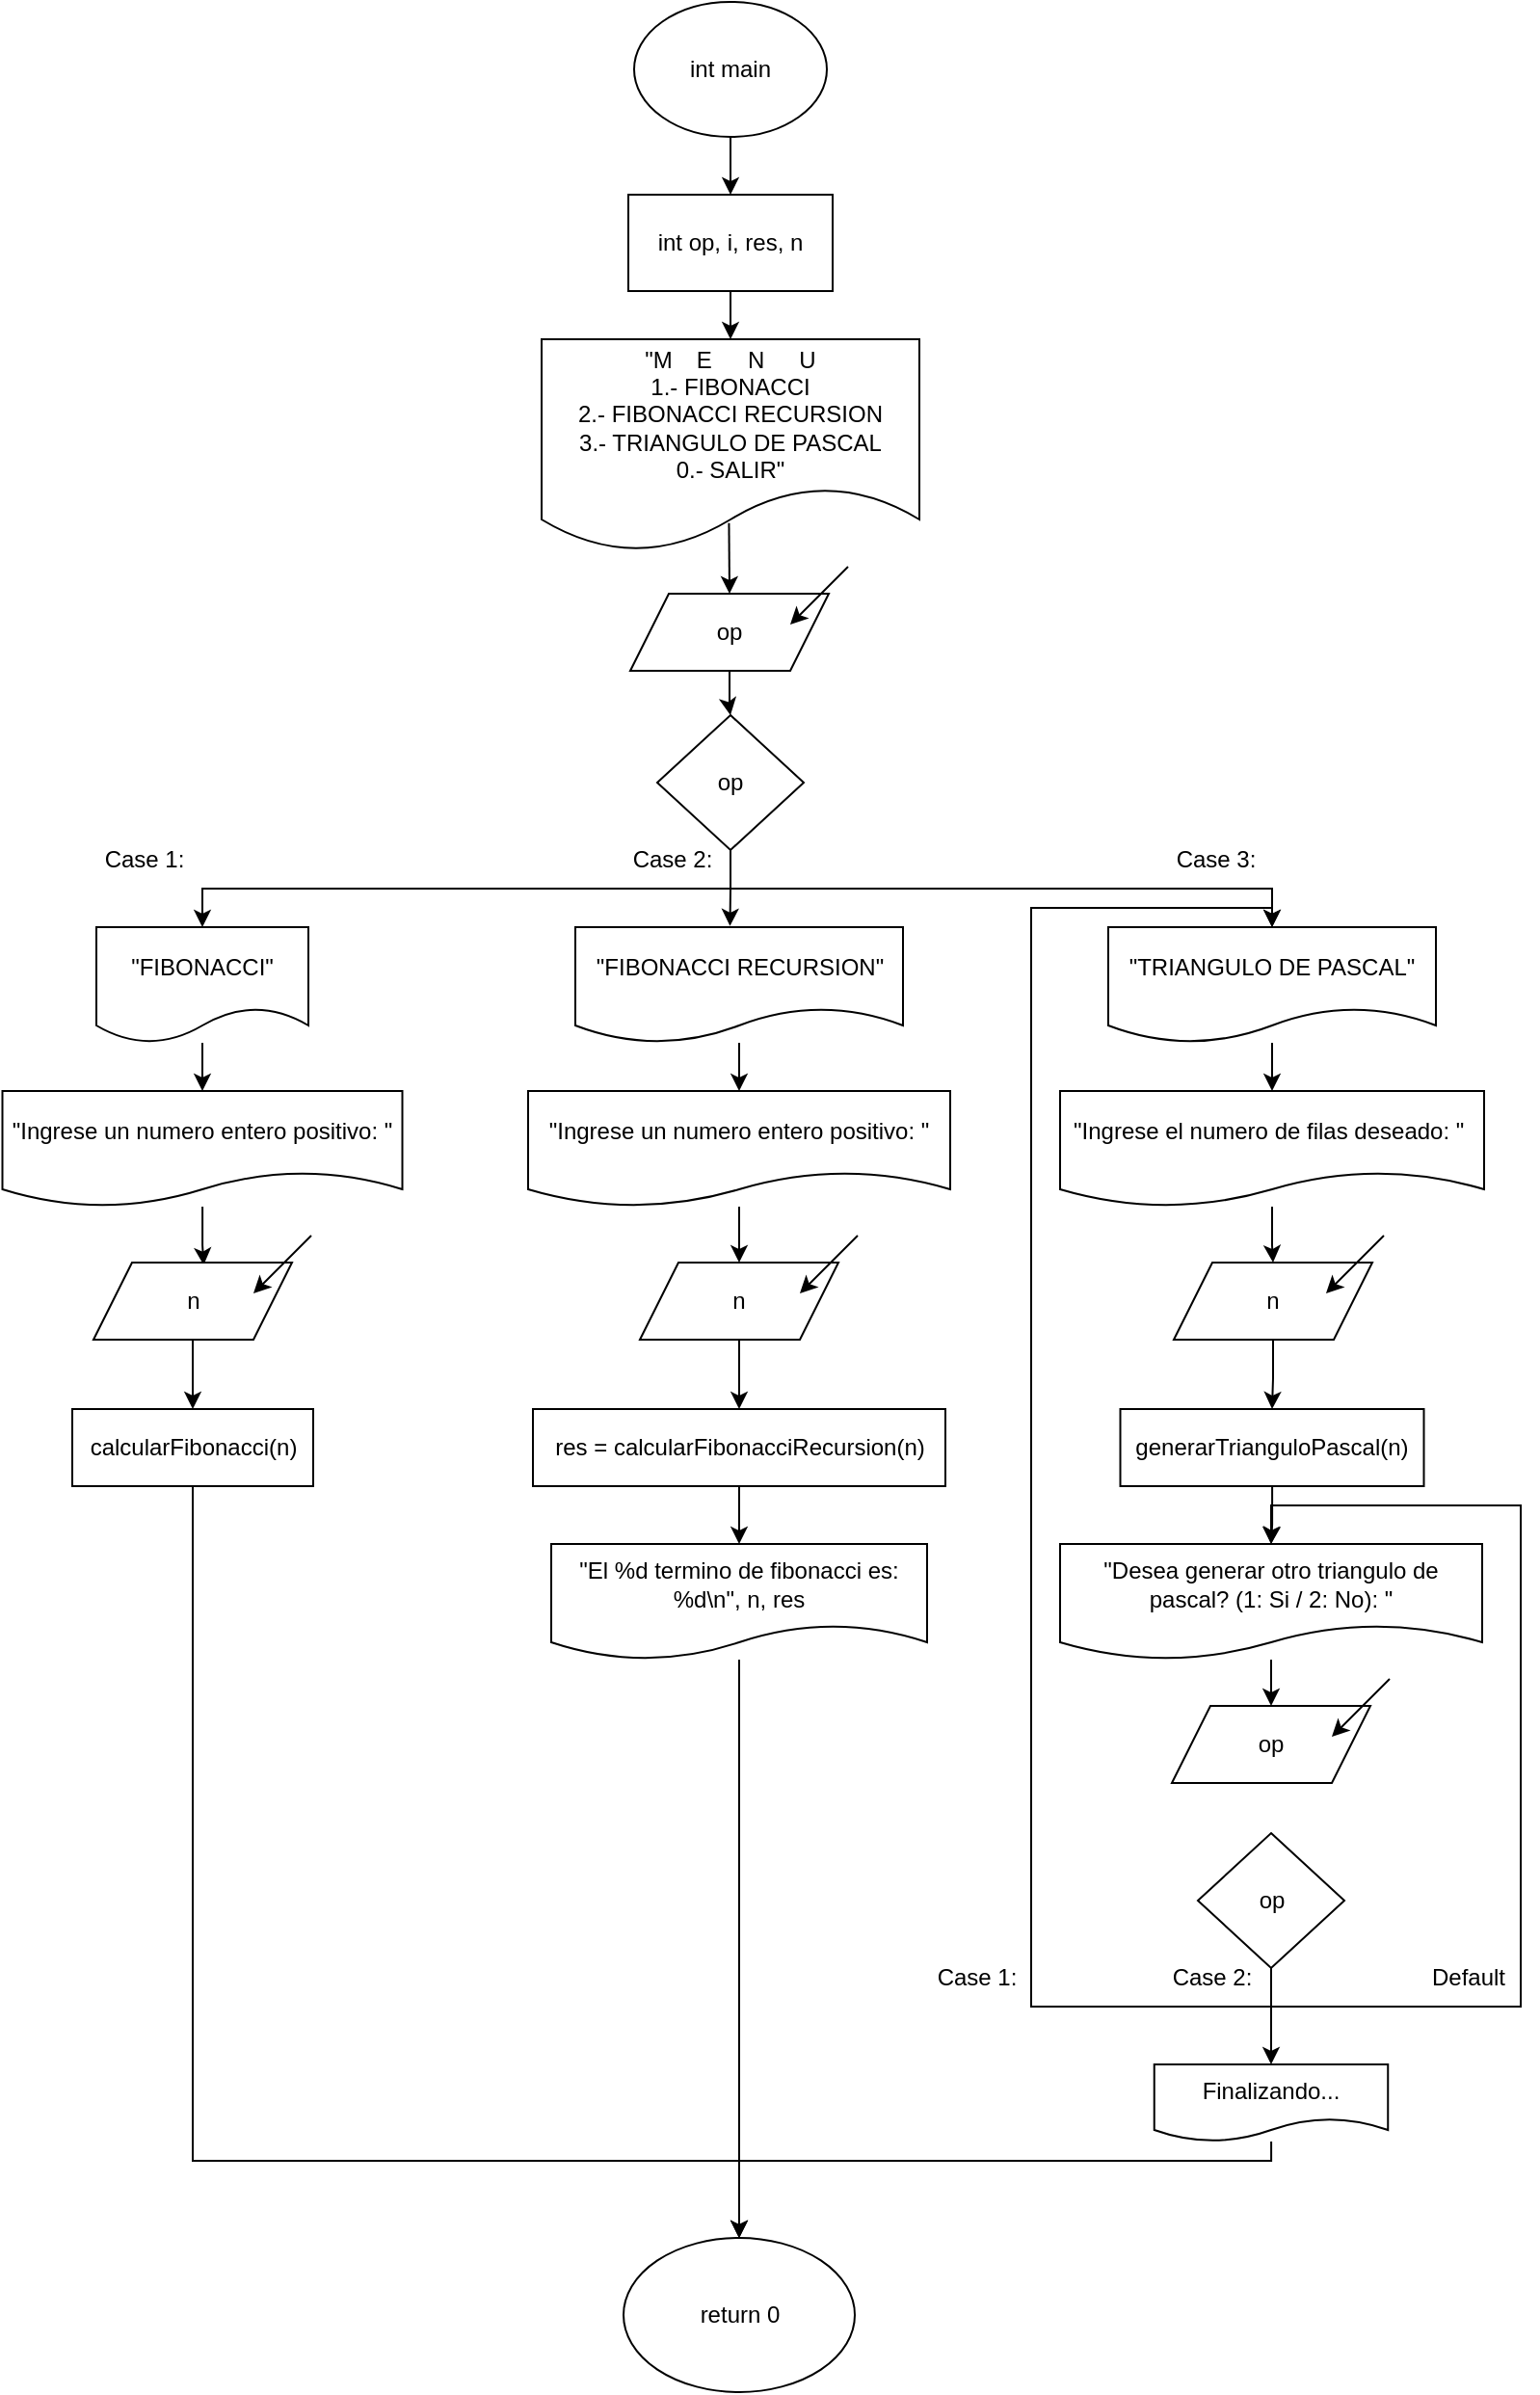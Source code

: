 <mxfile version="21.7.5" type="device">
  <diagram name="Página-1" id="qbURYlXZeZJNLAL3W9JK">
    <mxGraphModel dx="2049" dy="1146" grid="1" gridSize="10" guides="1" tooltips="1" connect="1" arrows="1" fold="1" page="1" pageScale="1" pageWidth="827" pageHeight="1169" math="0" shadow="0">
      <root>
        <mxCell id="0" />
        <mxCell id="1" parent="0" />
        <mxCell id="t-wgTpeH0HqDWkriodTE-10" style="edgeStyle=orthogonalEdgeStyle;rounded=0;orthogonalLoop=1;jettySize=auto;html=1;entryX=0.5;entryY=0;entryDx=0;entryDy=0;" edge="1" parent="1" source="t-wgTpeH0HqDWkriodTE-1" target="t-wgTpeH0HqDWkriodTE-2">
          <mxGeometry relative="1" as="geometry" />
        </mxCell>
        <mxCell id="t-wgTpeH0HqDWkriodTE-1" value="int main" style="ellipse;whiteSpace=wrap;html=1;" vertex="1" parent="1">
          <mxGeometry x="364" y="20" width="100" height="70" as="geometry" />
        </mxCell>
        <mxCell id="t-wgTpeH0HqDWkriodTE-9" style="edgeStyle=orthogonalEdgeStyle;rounded=0;orthogonalLoop=1;jettySize=auto;html=1;entryX=0.5;entryY=0;entryDx=0;entryDy=0;" edge="1" parent="1" source="t-wgTpeH0HqDWkriodTE-2" target="t-wgTpeH0HqDWkriodTE-4">
          <mxGeometry relative="1" as="geometry" />
        </mxCell>
        <mxCell id="t-wgTpeH0HqDWkriodTE-2" value="int op, i, res, n" style="rounded=0;whiteSpace=wrap;html=1;" vertex="1" parent="1">
          <mxGeometry x="361" y="120" width="106" height="50" as="geometry" />
        </mxCell>
        <mxCell id="t-wgTpeH0HqDWkriodTE-8" style="edgeStyle=orthogonalEdgeStyle;rounded=0;orthogonalLoop=1;jettySize=auto;html=1;entryX=0.5;entryY=0;entryDx=0;entryDy=0;exitX=0.496;exitY=0.867;exitDx=0;exitDy=0;exitPerimeter=0;" edge="1" parent="1" source="t-wgTpeH0HqDWkriodTE-4" target="t-wgTpeH0HqDWkriodTE-5">
          <mxGeometry relative="1" as="geometry" />
        </mxCell>
        <mxCell id="t-wgTpeH0HqDWkriodTE-4" value="&quot;M&lt;span style=&quot;white-space: pre;&quot;&gt;&#x9;&lt;/span&gt;E&lt;span style=&quot;white-space: pre;&quot;&gt;&#x9;&lt;/span&gt;N&lt;span style=&quot;white-space: pre;&quot;&gt;&#x9;&lt;/span&gt;U&lt;br&gt;1.- FIBONACCI&lt;br&gt;2.- FIBONACCI RECURSION&lt;br&gt;3.- TRIANGULO DE PASCAL&lt;br&gt;0.- SALIR&quot;" style="shape=document;whiteSpace=wrap;html=1;boundedLbl=1;" vertex="1" parent="1">
          <mxGeometry x="316" y="195" width="196" height="110" as="geometry" />
        </mxCell>
        <mxCell id="t-wgTpeH0HqDWkriodTE-7" value="" style="group" vertex="1" connectable="0" parent="1">
          <mxGeometry x="362" y="313" width="113" height="54" as="geometry" />
        </mxCell>
        <mxCell id="t-wgTpeH0HqDWkriodTE-5" value="op" style="shape=parallelogram;perimeter=parallelogramPerimeter;whiteSpace=wrap;html=1;fixedSize=1;" vertex="1" parent="t-wgTpeH0HqDWkriodTE-7">
          <mxGeometry y="14" width="103" height="40" as="geometry" />
        </mxCell>
        <mxCell id="t-wgTpeH0HqDWkriodTE-6" value="" style="endArrow=classic;html=1;rounded=0;" edge="1" parent="t-wgTpeH0HqDWkriodTE-7">
          <mxGeometry width="50" height="50" relative="1" as="geometry">
            <mxPoint x="113" as="sourcePoint" />
            <mxPoint x="83" y="30" as="targetPoint" />
          </mxGeometry>
        </mxCell>
        <mxCell id="t-wgTpeH0HqDWkriodTE-16" style="edgeStyle=orthogonalEdgeStyle;rounded=0;orthogonalLoop=1;jettySize=auto;html=1;entryX=0.472;entryY=-0.01;entryDx=0;entryDy=0;entryPerimeter=0;" edge="1" parent="1" source="t-wgTpeH0HqDWkriodTE-11" target="t-wgTpeH0HqDWkriodTE-14">
          <mxGeometry relative="1" as="geometry" />
        </mxCell>
        <mxCell id="t-wgTpeH0HqDWkriodTE-17" style="edgeStyle=orthogonalEdgeStyle;rounded=0;orthogonalLoop=1;jettySize=auto;html=1;entryX=0.5;entryY=0;entryDx=0;entryDy=0;" edge="1" parent="1" source="t-wgTpeH0HqDWkriodTE-11" target="t-wgTpeH0HqDWkriodTE-13">
          <mxGeometry relative="1" as="geometry">
            <Array as="points">
              <mxPoint x="414" y="480" />
              <mxPoint x="140" y="480" />
              <mxPoint x="140" y="500" />
            </Array>
          </mxGeometry>
        </mxCell>
        <mxCell id="t-wgTpeH0HqDWkriodTE-18" style="edgeStyle=orthogonalEdgeStyle;rounded=0;orthogonalLoop=1;jettySize=auto;html=1;entryX=0.5;entryY=0;entryDx=0;entryDy=0;" edge="1" parent="1" source="t-wgTpeH0HqDWkriodTE-11" target="t-wgTpeH0HqDWkriodTE-15">
          <mxGeometry relative="1" as="geometry">
            <Array as="points">
              <mxPoint x="414" y="480" />
              <mxPoint x="695" y="480" />
            </Array>
          </mxGeometry>
        </mxCell>
        <mxCell id="t-wgTpeH0HqDWkriodTE-11" value="op" style="rhombus;whiteSpace=wrap;html=1;" vertex="1" parent="1">
          <mxGeometry x="376" y="390" width="76" height="70" as="geometry" />
        </mxCell>
        <mxCell id="t-wgTpeH0HqDWkriodTE-12" style="edgeStyle=orthogonalEdgeStyle;rounded=0;orthogonalLoop=1;jettySize=auto;html=1;entryX=0.5;entryY=0;entryDx=0;entryDy=0;" edge="1" parent="1" source="t-wgTpeH0HqDWkriodTE-5" target="t-wgTpeH0HqDWkriodTE-11">
          <mxGeometry relative="1" as="geometry" />
        </mxCell>
        <mxCell id="t-wgTpeH0HqDWkriodTE-30" style="edgeStyle=orthogonalEdgeStyle;rounded=0;orthogonalLoop=1;jettySize=auto;html=1;entryX=0.5;entryY=0;entryDx=0;entryDy=0;" edge="1" parent="1" source="t-wgTpeH0HqDWkriodTE-13" target="t-wgTpeH0HqDWkriodTE-22">
          <mxGeometry relative="1" as="geometry" />
        </mxCell>
        <mxCell id="t-wgTpeH0HqDWkriodTE-13" value="&quot;FIBONACCI&quot;" style="shape=document;whiteSpace=wrap;html=1;boundedLbl=1;" vertex="1" parent="1">
          <mxGeometry x="85" y="500" width="110" height="60" as="geometry" />
        </mxCell>
        <mxCell id="t-wgTpeH0HqDWkriodTE-41" style="edgeStyle=orthogonalEdgeStyle;rounded=0;orthogonalLoop=1;jettySize=auto;html=1;entryX=0.5;entryY=0;entryDx=0;entryDy=0;" edge="1" parent="1" source="t-wgTpeH0HqDWkriodTE-14" target="t-wgTpeH0HqDWkriodTE-24">
          <mxGeometry relative="1" as="geometry" />
        </mxCell>
        <mxCell id="t-wgTpeH0HqDWkriodTE-14" value="&quot;FIBONACCI RECURSION&quot;" style="shape=document;whiteSpace=wrap;html=1;boundedLbl=1;" vertex="1" parent="1">
          <mxGeometry x="333.5" y="500" width="170" height="60" as="geometry" />
        </mxCell>
        <mxCell id="t-wgTpeH0HqDWkriodTE-42" style="edgeStyle=orthogonalEdgeStyle;rounded=0;orthogonalLoop=1;jettySize=auto;html=1;entryX=0.5;entryY=0;entryDx=0;entryDy=0;" edge="1" parent="1" source="t-wgTpeH0HqDWkriodTE-15" target="t-wgTpeH0HqDWkriodTE-25">
          <mxGeometry relative="1" as="geometry" />
        </mxCell>
        <mxCell id="t-wgTpeH0HqDWkriodTE-15" value="&quot;TRIANGULO DE PASCAL&quot;" style="shape=document;whiteSpace=wrap;html=1;boundedLbl=1;" vertex="1" parent="1">
          <mxGeometry x="610" y="500" width="170" height="60" as="geometry" />
        </mxCell>
        <mxCell id="t-wgTpeH0HqDWkriodTE-19" value="Case 1:" style="text;html=1;strokeColor=none;fillColor=none;align=center;verticalAlign=middle;whiteSpace=wrap;rounded=0;" vertex="1" parent="1">
          <mxGeometry x="80" y="450" width="60" height="30" as="geometry" />
        </mxCell>
        <mxCell id="t-wgTpeH0HqDWkriodTE-20" value="Case 2:" style="text;html=1;strokeColor=none;fillColor=none;align=center;verticalAlign=middle;whiteSpace=wrap;rounded=0;" vertex="1" parent="1">
          <mxGeometry x="354" y="450" width="60" height="30" as="geometry" />
        </mxCell>
        <mxCell id="t-wgTpeH0HqDWkriodTE-21" value="Case 3:" style="text;html=1;strokeColor=none;fillColor=none;align=center;verticalAlign=middle;whiteSpace=wrap;rounded=0;" vertex="1" parent="1">
          <mxGeometry x="636" y="450" width="60" height="30" as="geometry" />
        </mxCell>
        <mxCell id="t-wgTpeH0HqDWkriodTE-31" style="edgeStyle=orthogonalEdgeStyle;rounded=0;orthogonalLoop=1;jettySize=auto;html=1;entryX=0.555;entryY=0.032;entryDx=0;entryDy=0;entryPerimeter=0;" edge="1" parent="1" source="t-wgTpeH0HqDWkriodTE-22" target="t-wgTpeH0HqDWkriodTE-28">
          <mxGeometry relative="1" as="geometry" />
        </mxCell>
        <mxCell id="t-wgTpeH0HqDWkriodTE-22" value="&quot;Ingrese un numero entero positivo: &quot;" style="shape=document;whiteSpace=wrap;html=1;boundedLbl=1;" vertex="1" parent="1">
          <mxGeometry x="36.25" y="585" width="207.5" height="60" as="geometry" />
        </mxCell>
        <mxCell id="t-wgTpeH0HqDWkriodTE-39" style="edgeStyle=orthogonalEdgeStyle;rounded=0;orthogonalLoop=1;jettySize=auto;html=1;entryX=0.5;entryY=0;entryDx=0;entryDy=0;" edge="1" parent="1" source="t-wgTpeH0HqDWkriodTE-24" target="t-wgTpeH0HqDWkriodTE-33">
          <mxGeometry relative="1" as="geometry" />
        </mxCell>
        <mxCell id="t-wgTpeH0HqDWkriodTE-24" value="&quot;Ingrese un numero entero positivo: &quot;" style="shape=document;whiteSpace=wrap;html=1;boundedLbl=1;" vertex="1" parent="1">
          <mxGeometry x="309" y="585" width="219" height="60" as="geometry" />
        </mxCell>
        <mxCell id="t-wgTpeH0HqDWkriodTE-38" style="edgeStyle=orthogonalEdgeStyle;rounded=0;orthogonalLoop=1;jettySize=auto;html=1;entryX=0.5;entryY=0;entryDx=0;entryDy=0;" edge="1" parent="1" source="t-wgTpeH0HqDWkriodTE-25" target="t-wgTpeH0HqDWkriodTE-36">
          <mxGeometry relative="1" as="geometry" />
        </mxCell>
        <mxCell id="t-wgTpeH0HqDWkriodTE-25" value="&quot;Ingrese el numero de filas deseado: &quot;&amp;nbsp;" style="shape=document;whiteSpace=wrap;html=1;boundedLbl=1;" vertex="1" parent="1">
          <mxGeometry x="585" y="585" width="220" height="60" as="geometry" />
        </mxCell>
        <mxCell id="t-wgTpeH0HqDWkriodTE-27" value="" style="group" vertex="1" connectable="0" parent="1">
          <mxGeometry x="83.5" y="660" width="113" height="54" as="geometry" />
        </mxCell>
        <mxCell id="t-wgTpeH0HqDWkriodTE-28" value="n" style="shape=parallelogram;perimeter=parallelogramPerimeter;whiteSpace=wrap;html=1;fixedSize=1;" vertex="1" parent="t-wgTpeH0HqDWkriodTE-27">
          <mxGeometry y="14" width="103" height="40" as="geometry" />
        </mxCell>
        <mxCell id="t-wgTpeH0HqDWkriodTE-29" value="" style="endArrow=classic;html=1;rounded=0;" edge="1" parent="t-wgTpeH0HqDWkriodTE-27">
          <mxGeometry width="50" height="50" relative="1" as="geometry">
            <mxPoint x="113" as="sourcePoint" />
            <mxPoint x="83" y="30" as="targetPoint" />
          </mxGeometry>
        </mxCell>
        <mxCell id="t-wgTpeH0HqDWkriodTE-32" value="" style="group" vertex="1" connectable="0" parent="1">
          <mxGeometry x="367" y="660" width="113" height="54" as="geometry" />
        </mxCell>
        <mxCell id="t-wgTpeH0HqDWkriodTE-33" value="n" style="shape=parallelogram;perimeter=parallelogramPerimeter;whiteSpace=wrap;html=1;fixedSize=1;" vertex="1" parent="t-wgTpeH0HqDWkriodTE-32">
          <mxGeometry y="14" width="103" height="40" as="geometry" />
        </mxCell>
        <mxCell id="t-wgTpeH0HqDWkriodTE-34" value="" style="endArrow=classic;html=1;rounded=0;" edge="1" parent="t-wgTpeH0HqDWkriodTE-32">
          <mxGeometry width="50" height="50" relative="1" as="geometry">
            <mxPoint x="113" as="sourcePoint" />
            <mxPoint x="83" y="30" as="targetPoint" />
          </mxGeometry>
        </mxCell>
        <mxCell id="t-wgTpeH0HqDWkriodTE-35" value="" style="group" vertex="1" connectable="0" parent="1">
          <mxGeometry x="640" y="660" width="113" height="54" as="geometry" />
        </mxCell>
        <mxCell id="t-wgTpeH0HqDWkriodTE-36" value="n" style="shape=parallelogram;perimeter=parallelogramPerimeter;whiteSpace=wrap;html=1;fixedSize=1;" vertex="1" parent="t-wgTpeH0HqDWkriodTE-35">
          <mxGeometry x="4" y="14" width="103" height="40" as="geometry" />
        </mxCell>
        <mxCell id="t-wgTpeH0HqDWkriodTE-37" value="" style="endArrow=classic;html=1;rounded=0;" edge="1" parent="t-wgTpeH0HqDWkriodTE-35">
          <mxGeometry width="50" height="50" relative="1" as="geometry">
            <mxPoint x="113" as="sourcePoint" />
            <mxPoint x="83" y="30" as="targetPoint" />
          </mxGeometry>
        </mxCell>
        <mxCell id="t-wgTpeH0HqDWkriodTE-73" style="edgeStyle=orthogonalEdgeStyle;rounded=0;orthogonalLoop=1;jettySize=auto;html=1;entryX=0.5;entryY=0;entryDx=0;entryDy=0;" edge="1" parent="1" source="t-wgTpeH0HqDWkriodTE-43" target="t-wgTpeH0HqDWkriodTE-49">
          <mxGeometry relative="1" as="geometry">
            <Array as="points">
              <mxPoint x="135" y="1140" />
              <mxPoint x="419" y="1140" />
            </Array>
          </mxGeometry>
        </mxCell>
        <mxCell id="t-wgTpeH0HqDWkriodTE-43" value="calcularFibonacci(n)" style="rounded=0;whiteSpace=wrap;html=1;" vertex="1" parent="1">
          <mxGeometry x="72.5" y="750" width="125" height="40" as="geometry" />
        </mxCell>
        <mxCell id="t-wgTpeH0HqDWkriodTE-44" style="edgeStyle=orthogonalEdgeStyle;rounded=0;orthogonalLoop=1;jettySize=auto;html=1;entryX=0.5;entryY=0;entryDx=0;entryDy=0;" edge="1" parent="1" source="t-wgTpeH0HqDWkriodTE-28" target="t-wgTpeH0HqDWkriodTE-43">
          <mxGeometry relative="1" as="geometry" />
        </mxCell>
        <mxCell id="t-wgTpeH0HqDWkriodTE-48" value="" style="edgeStyle=orthogonalEdgeStyle;rounded=0;orthogonalLoop=1;jettySize=auto;html=1;" edge="1" parent="1" source="t-wgTpeH0HqDWkriodTE-45" target="t-wgTpeH0HqDWkriodTE-47">
          <mxGeometry relative="1" as="geometry" />
        </mxCell>
        <mxCell id="t-wgTpeH0HqDWkriodTE-45" value="res = calcularFibonacciRecursion(n)" style="rounded=0;whiteSpace=wrap;html=1;" vertex="1" parent="1">
          <mxGeometry x="311.5" y="750" width="214" height="40" as="geometry" />
        </mxCell>
        <mxCell id="t-wgTpeH0HqDWkriodTE-46" style="edgeStyle=orthogonalEdgeStyle;rounded=0;orthogonalLoop=1;jettySize=auto;html=1;entryX=0.5;entryY=0;entryDx=0;entryDy=0;" edge="1" parent="1" source="t-wgTpeH0HqDWkriodTE-33" target="t-wgTpeH0HqDWkriodTE-45">
          <mxGeometry relative="1" as="geometry" />
        </mxCell>
        <mxCell id="t-wgTpeH0HqDWkriodTE-71" style="edgeStyle=orthogonalEdgeStyle;rounded=0;orthogonalLoop=1;jettySize=auto;html=1;entryX=0.5;entryY=0;entryDx=0;entryDy=0;" edge="1" parent="1" source="t-wgTpeH0HqDWkriodTE-47" target="t-wgTpeH0HqDWkriodTE-49">
          <mxGeometry relative="1" as="geometry" />
        </mxCell>
        <mxCell id="t-wgTpeH0HqDWkriodTE-47" value="&quot;El %d termino de fibonacci es: %d\n&quot;, n, res" style="shape=document;whiteSpace=wrap;html=1;boundedLbl=1;" vertex="1" parent="1">
          <mxGeometry x="321" y="820" width="195" height="60" as="geometry" />
        </mxCell>
        <mxCell id="t-wgTpeH0HqDWkriodTE-49" value="return 0" style="ellipse;whiteSpace=wrap;html=1;" vertex="1" parent="1">
          <mxGeometry x="358.5" y="1180" width="120" height="80" as="geometry" />
        </mxCell>
        <mxCell id="t-wgTpeH0HqDWkriodTE-57" style="edgeStyle=orthogonalEdgeStyle;rounded=0;orthogonalLoop=1;jettySize=auto;html=1;entryX=0.5;entryY=0;entryDx=0;entryDy=0;" edge="1" parent="1" source="t-wgTpeH0HqDWkriodTE-51" target="t-wgTpeH0HqDWkriodTE-52">
          <mxGeometry relative="1" as="geometry" />
        </mxCell>
        <mxCell id="t-wgTpeH0HqDWkriodTE-51" value="generarTrianguloPascal(n)" style="rounded=0;whiteSpace=wrap;html=1;" vertex="1" parent="1">
          <mxGeometry x="616.25" y="750" width="157.5" height="40" as="geometry" />
        </mxCell>
        <mxCell id="t-wgTpeH0HqDWkriodTE-56" style="edgeStyle=orthogonalEdgeStyle;rounded=0;orthogonalLoop=1;jettySize=auto;html=1;entryX=0.5;entryY=0;entryDx=0;entryDy=0;" edge="1" parent="1" source="t-wgTpeH0HqDWkriodTE-52" target="t-wgTpeH0HqDWkriodTE-54">
          <mxGeometry relative="1" as="geometry" />
        </mxCell>
        <mxCell id="t-wgTpeH0HqDWkriodTE-52" value="&quot;Desea generar otro triangulo de pascal? (1: Si / 2: No): &quot;" style="shape=document;whiteSpace=wrap;html=1;boundedLbl=1;" vertex="1" parent="1">
          <mxGeometry x="585" y="820" width="219" height="60" as="geometry" />
        </mxCell>
        <mxCell id="t-wgTpeH0HqDWkriodTE-53" value="" style="group" vertex="1" connectable="0" parent="1">
          <mxGeometry x="643" y="890" width="113" height="54" as="geometry" />
        </mxCell>
        <mxCell id="t-wgTpeH0HqDWkriodTE-54" value="op" style="shape=parallelogram;perimeter=parallelogramPerimeter;whiteSpace=wrap;html=1;fixedSize=1;" vertex="1" parent="t-wgTpeH0HqDWkriodTE-53">
          <mxGeometry y="14" width="103" height="40" as="geometry" />
        </mxCell>
        <mxCell id="t-wgTpeH0HqDWkriodTE-55" value="" style="endArrow=classic;html=1;rounded=0;" edge="1" parent="t-wgTpeH0HqDWkriodTE-53">
          <mxGeometry width="50" height="50" relative="1" as="geometry">
            <mxPoint x="113" as="sourcePoint" />
            <mxPoint x="83" y="30" as="targetPoint" />
          </mxGeometry>
        </mxCell>
        <mxCell id="t-wgTpeH0HqDWkriodTE-58" style="edgeStyle=orthogonalEdgeStyle;rounded=0;orthogonalLoop=1;jettySize=auto;html=1;entryX=0.5;entryY=0;entryDx=0;entryDy=0;" edge="1" parent="1" source="t-wgTpeH0HqDWkriodTE-36" target="t-wgTpeH0HqDWkriodTE-51">
          <mxGeometry relative="1" as="geometry" />
        </mxCell>
        <mxCell id="t-wgTpeH0HqDWkriodTE-60" style="edgeStyle=orthogonalEdgeStyle;rounded=0;orthogonalLoop=1;jettySize=auto;html=1;entryX=0.5;entryY=0;entryDx=0;entryDy=0;" edge="1" parent="1" source="t-wgTpeH0HqDWkriodTE-59" target="t-wgTpeH0HqDWkriodTE-15">
          <mxGeometry relative="1" as="geometry">
            <Array as="points">
              <mxPoint x="695" y="1060" />
              <mxPoint x="570" y="1060" />
              <mxPoint x="570" y="490" />
              <mxPoint x="695" y="490" />
            </Array>
          </mxGeometry>
        </mxCell>
        <mxCell id="t-wgTpeH0HqDWkriodTE-62" style="edgeStyle=orthogonalEdgeStyle;rounded=0;orthogonalLoop=1;jettySize=auto;html=1;entryX=0.5;entryY=0;entryDx=0;entryDy=0;" edge="1" parent="1" source="t-wgTpeH0HqDWkriodTE-59" target="t-wgTpeH0HqDWkriodTE-61">
          <mxGeometry relative="1" as="geometry" />
        </mxCell>
        <mxCell id="t-wgTpeH0HqDWkriodTE-63" style="edgeStyle=orthogonalEdgeStyle;rounded=0;orthogonalLoop=1;jettySize=auto;html=1;entryX=0.5;entryY=0;entryDx=0;entryDy=0;" edge="1" parent="1" source="t-wgTpeH0HqDWkriodTE-59" target="t-wgTpeH0HqDWkriodTE-52">
          <mxGeometry relative="1" as="geometry">
            <Array as="points">
              <mxPoint x="695" y="1060" />
              <mxPoint x="824" y="1060" />
              <mxPoint x="824" y="800" />
              <mxPoint x="695" y="800" />
            </Array>
          </mxGeometry>
        </mxCell>
        <mxCell id="t-wgTpeH0HqDWkriodTE-59" value="op" style="rhombus;whiteSpace=wrap;html=1;" vertex="1" parent="1">
          <mxGeometry x="656.5" y="970" width="76" height="70" as="geometry" />
        </mxCell>
        <mxCell id="t-wgTpeH0HqDWkriodTE-72" style="edgeStyle=orthogonalEdgeStyle;rounded=0;orthogonalLoop=1;jettySize=auto;html=1;entryX=0.5;entryY=0;entryDx=0;entryDy=0;" edge="1" parent="1" source="t-wgTpeH0HqDWkriodTE-61" target="t-wgTpeH0HqDWkriodTE-49">
          <mxGeometry relative="1" as="geometry">
            <Array as="points">
              <mxPoint x="695" y="1140" />
              <mxPoint x="419" y="1140" />
            </Array>
          </mxGeometry>
        </mxCell>
        <mxCell id="t-wgTpeH0HqDWkriodTE-61" value="Finalizando..." style="shape=document;whiteSpace=wrap;html=1;boundedLbl=1;" vertex="1" parent="1">
          <mxGeometry x="633.87" y="1090" width="121.25" height="40" as="geometry" />
        </mxCell>
        <mxCell id="t-wgTpeH0HqDWkriodTE-66" value="Case 1:" style="text;html=1;strokeColor=none;fillColor=none;align=center;verticalAlign=middle;whiteSpace=wrap;rounded=0;" vertex="1" parent="1">
          <mxGeometry x="512" y="1030" width="60" height="30" as="geometry" />
        </mxCell>
        <mxCell id="t-wgTpeH0HqDWkriodTE-67" value="Case 2:" style="text;html=1;strokeColor=none;fillColor=none;align=center;verticalAlign=middle;whiteSpace=wrap;rounded=0;" vertex="1" parent="1">
          <mxGeometry x="633.87" y="1030" width="60" height="30" as="geometry" />
        </mxCell>
        <mxCell id="t-wgTpeH0HqDWkriodTE-69" value="Default" style="text;html=1;strokeColor=none;fillColor=none;align=center;verticalAlign=middle;whiteSpace=wrap;rounded=0;" vertex="1" parent="1">
          <mxGeometry x="767" y="1030" width="60" height="30" as="geometry" />
        </mxCell>
      </root>
    </mxGraphModel>
  </diagram>
</mxfile>
